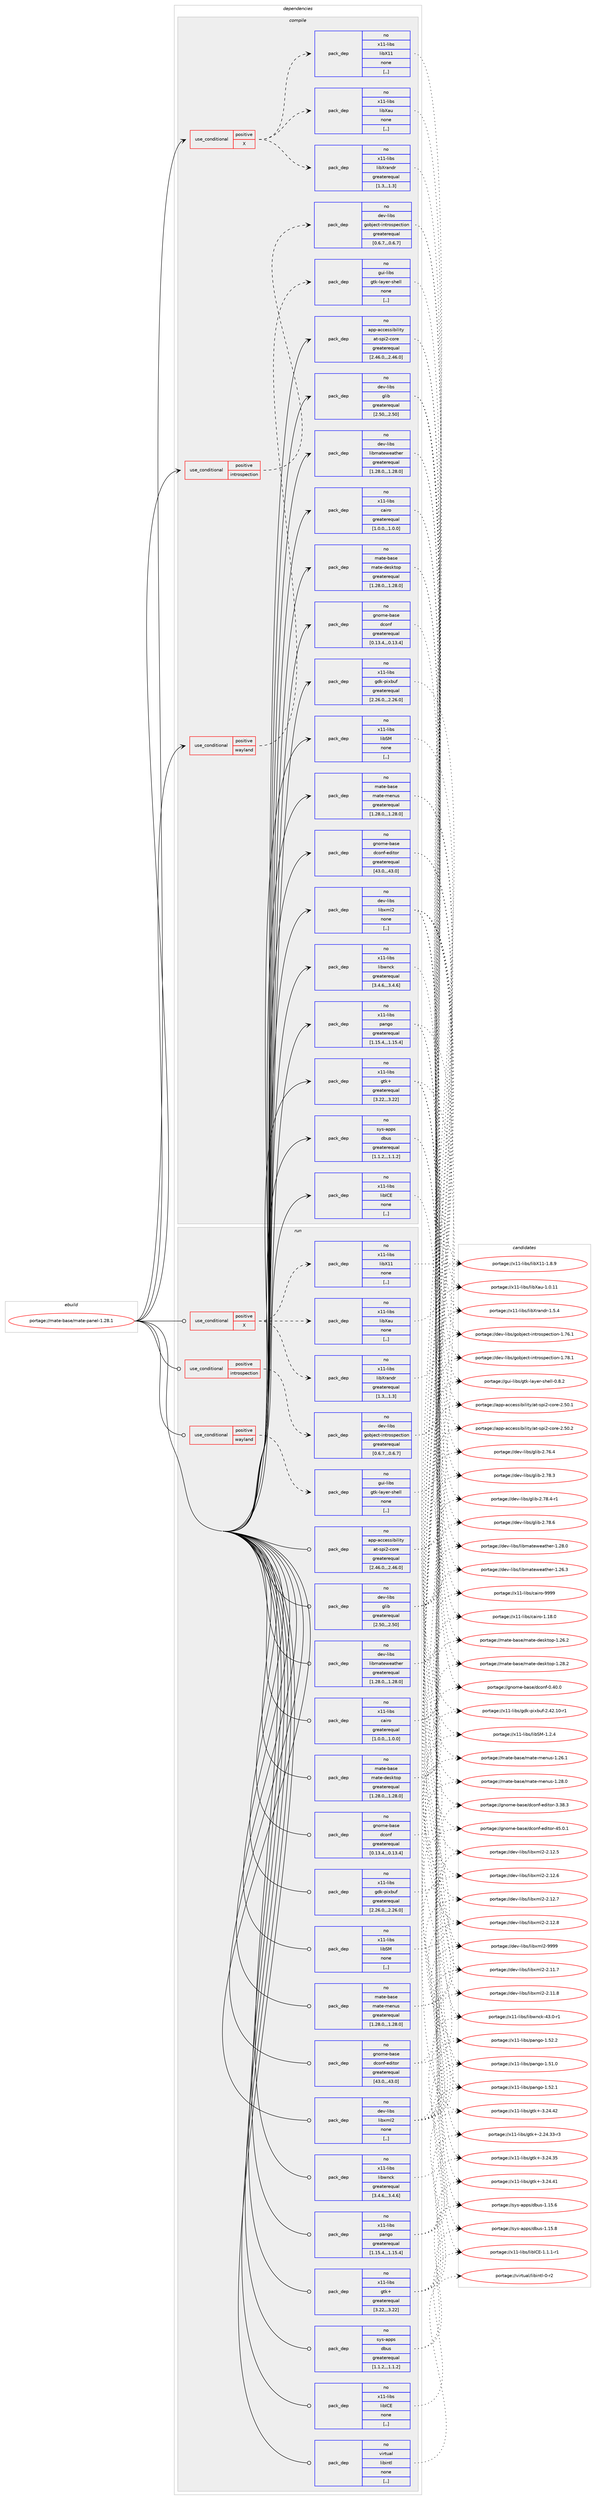 digraph prolog {

# *************
# Graph options
# *************

newrank=true;
concentrate=true;
compound=true;
graph [rankdir=LR,fontname=Helvetica,fontsize=10,ranksep=1.5];#, ranksep=2.5, nodesep=0.2];
edge  [arrowhead=vee];
node  [fontname=Helvetica,fontsize=10];

# **********
# The ebuild
# **********

subgraph cluster_leftcol {
color=gray;
rank=same;
label=<<i>ebuild</i>>;
id [label="portage://mate-base/mate-panel-1.28.1", color=red, width=4, href="../mate-base/mate-panel-1.28.1.svg"];
}

# ****************
# The dependencies
# ****************

subgraph cluster_midcol {
color=gray;
label=<<i>dependencies</i>>;
subgraph cluster_compile {
fillcolor="#eeeeee";
style=filled;
label=<<i>compile</i>>;
subgraph cond69284 {
dependency275775 [label=<<TABLE BORDER="0" CELLBORDER="1" CELLSPACING="0" CELLPADDING="4"><TR><TD ROWSPAN="3" CELLPADDING="10">use_conditional</TD></TR><TR><TD>positive</TD></TR><TR><TD>X</TD></TR></TABLE>>, shape=none, color=red];
subgraph pack204227 {
dependency275776 [label=<<TABLE BORDER="0" CELLBORDER="1" CELLSPACING="0" CELLPADDING="4" WIDTH="220"><TR><TD ROWSPAN="6" CELLPADDING="30">pack_dep</TD></TR><TR><TD WIDTH="110">no</TD></TR><TR><TD>x11-libs</TD></TR><TR><TD>libX11</TD></TR><TR><TD>none</TD></TR><TR><TD>[,,]</TD></TR></TABLE>>, shape=none, color=blue];
}
dependency275775:e -> dependency275776:w [weight=20,style="dashed",arrowhead="vee"];
subgraph pack204228 {
dependency275777 [label=<<TABLE BORDER="0" CELLBORDER="1" CELLSPACING="0" CELLPADDING="4" WIDTH="220"><TR><TD ROWSPAN="6" CELLPADDING="30">pack_dep</TD></TR><TR><TD WIDTH="110">no</TD></TR><TR><TD>x11-libs</TD></TR><TR><TD>libXau</TD></TR><TR><TD>none</TD></TR><TR><TD>[,,]</TD></TR></TABLE>>, shape=none, color=blue];
}
dependency275775:e -> dependency275777:w [weight=20,style="dashed",arrowhead="vee"];
subgraph pack204229 {
dependency275778 [label=<<TABLE BORDER="0" CELLBORDER="1" CELLSPACING="0" CELLPADDING="4" WIDTH="220"><TR><TD ROWSPAN="6" CELLPADDING="30">pack_dep</TD></TR><TR><TD WIDTH="110">no</TD></TR><TR><TD>x11-libs</TD></TR><TR><TD>libXrandr</TD></TR><TR><TD>greaterequal</TD></TR><TR><TD>[1.3,,,1.3]</TD></TR></TABLE>>, shape=none, color=blue];
}
dependency275775:e -> dependency275778:w [weight=20,style="dashed",arrowhead="vee"];
}
id:e -> dependency275775:w [weight=20,style="solid",arrowhead="vee"];
subgraph cond69285 {
dependency275779 [label=<<TABLE BORDER="0" CELLBORDER="1" CELLSPACING="0" CELLPADDING="4"><TR><TD ROWSPAN="3" CELLPADDING="10">use_conditional</TD></TR><TR><TD>positive</TD></TR><TR><TD>introspection</TD></TR></TABLE>>, shape=none, color=red];
subgraph pack204230 {
dependency275780 [label=<<TABLE BORDER="0" CELLBORDER="1" CELLSPACING="0" CELLPADDING="4" WIDTH="220"><TR><TD ROWSPAN="6" CELLPADDING="30">pack_dep</TD></TR><TR><TD WIDTH="110">no</TD></TR><TR><TD>dev-libs</TD></TR><TR><TD>gobject-introspection</TD></TR><TR><TD>greaterequal</TD></TR><TR><TD>[0.6.7,,,0.6.7]</TD></TR></TABLE>>, shape=none, color=blue];
}
dependency275779:e -> dependency275780:w [weight=20,style="dashed",arrowhead="vee"];
}
id:e -> dependency275779:w [weight=20,style="solid",arrowhead="vee"];
subgraph cond69286 {
dependency275781 [label=<<TABLE BORDER="0" CELLBORDER="1" CELLSPACING="0" CELLPADDING="4"><TR><TD ROWSPAN="3" CELLPADDING="10">use_conditional</TD></TR><TR><TD>positive</TD></TR><TR><TD>wayland</TD></TR></TABLE>>, shape=none, color=red];
subgraph pack204231 {
dependency275782 [label=<<TABLE BORDER="0" CELLBORDER="1" CELLSPACING="0" CELLPADDING="4" WIDTH="220"><TR><TD ROWSPAN="6" CELLPADDING="30">pack_dep</TD></TR><TR><TD WIDTH="110">no</TD></TR><TR><TD>gui-libs</TD></TR><TR><TD>gtk-layer-shell</TD></TR><TR><TD>none</TD></TR><TR><TD>[,,]</TD></TR></TABLE>>, shape=none, color=blue];
}
dependency275781:e -> dependency275782:w [weight=20,style="dashed",arrowhead="vee"];
}
id:e -> dependency275781:w [weight=20,style="solid",arrowhead="vee"];
subgraph pack204232 {
dependency275783 [label=<<TABLE BORDER="0" CELLBORDER="1" CELLSPACING="0" CELLPADDING="4" WIDTH="220"><TR><TD ROWSPAN="6" CELLPADDING="30">pack_dep</TD></TR><TR><TD WIDTH="110">no</TD></TR><TR><TD>app-accessibility</TD></TR><TR><TD>at-spi2-core</TD></TR><TR><TD>greaterequal</TD></TR><TR><TD>[2.46.0,,,2.46.0]</TD></TR></TABLE>>, shape=none, color=blue];
}
id:e -> dependency275783:w [weight=20,style="solid",arrowhead="vee"];
subgraph pack204233 {
dependency275784 [label=<<TABLE BORDER="0" CELLBORDER="1" CELLSPACING="0" CELLPADDING="4" WIDTH="220"><TR><TD ROWSPAN="6" CELLPADDING="30">pack_dep</TD></TR><TR><TD WIDTH="110">no</TD></TR><TR><TD>dev-libs</TD></TR><TR><TD>glib</TD></TR><TR><TD>greaterequal</TD></TR><TR><TD>[2.50,,,2.50]</TD></TR></TABLE>>, shape=none, color=blue];
}
id:e -> dependency275784:w [weight=20,style="solid",arrowhead="vee"];
subgraph pack204234 {
dependency275785 [label=<<TABLE BORDER="0" CELLBORDER="1" CELLSPACING="0" CELLPADDING="4" WIDTH="220"><TR><TD ROWSPAN="6" CELLPADDING="30">pack_dep</TD></TR><TR><TD WIDTH="110">no</TD></TR><TR><TD>dev-libs</TD></TR><TR><TD>libmateweather</TD></TR><TR><TD>greaterequal</TD></TR><TR><TD>[1.28.0,,,1.28.0]</TD></TR></TABLE>>, shape=none, color=blue];
}
id:e -> dependency275785:w [weight=20,style="solid",arrowhead="vee"];
subgraph pack204235 {
dependency275786 [label=<<TABLE BORDER="0" CELLBORDER="1" CELLSPACING="0" CELLPADDING="4" WIDTH="220"><TR><TD ROWSPAN="6" CELLPADDING="30">pack_dep</TD></TR><TR><TD WIDTH="110">no</TD></TR><TR><TD>dev-libs</TD></TR><TR><TD>libxml2</TD></TR><TR><TD>none</TD></TR><TR><TD>[,,]</TD></TR></TABLE>>, shape=none, color=blue];
}
id:e -> dependency275786:w [weight=20,style="solid",arrowhead="vee"];
subgraph pack204236 {
dependency275787 [label=<<TABLE BORDER="0" CELLBORDER="1" CELLSPACING="0" CELLPADDING="4" WIDTH="220"><TR><TD ROWSPAN="6" CELLPADDING="30">pack_dep</TD></TR><TR><TD WIDTH="110">no</TD></TR><TR><TD>gnome-base</TD></TR><TR><TD>dconf</TD></TR><TR><TD>greaterequal</TD></TR><TR><TD>[0.13.4,,,0.13.4]</TD></TR></TABLE>>, shape=none, color=blue];
}
id:e -> dependency275787:w [weight=20,style="solid",arrowhead="vee"];
subgraph pack204237 {
dependency275788 [label=<<TABLE BORDER="0" CELLBORDER="1" CELLSPACING="0" CELLPADDING="4" WIDTH="220"><TR><TD ROWSPAN="6" CELLPADDING="30">pack_dep</TD></TR><TR><TD WIDTH="110">no</TD></TR><TR><TD>gnome-base</TD></TR><TR><TD>dconf-editor</TD></TR><TR><TD>greaterequal</TD></TR><TR><TD>[43.0,,,43.0]</TD></TR></TABLE>>, shape=none, color=blue];
}
id:e -> dependency275788:w [weight=20,style="solid",arrowhead="vee"];
subgraph pack204238 {
dependency275789 [label=<<TABLE BORDER="0" CELLBORDER="1" CELLSPACING="0" CELLPADDING="4" WIDTH="220"><TR><TD ROWSPAN="6" CELLPADDING="30">pack_dep</TD></TR><TR><TD WIDTH="110">no</TD></TR><TR><TD>mate-base</TD></TR><TR><TD>mate-desktop</TD></TR><TR><TD>greaterequal</TD></TR><TR><TD>[1.28.0,,,1.28.0]</TD></TR></TABLE>>, shape=none, color=blue];
}
id:e -> dependency275789:w [weight=20,style="solid",arrowhead="vee"];
subgraph pack204239 {
dependency275790 [label=<<TABLE BORDER="0" CELLBORDER="1" CELLSPACING="0" CELLPADDING="4" WIDTH="220"><TR><TD ROWSPAN="6" CELLPADDING="30">pack_dep</TD></TR><TR><TD WIDTH="110">no</TD></TR><TR><TD>mate-base</TD></TR><TR><TD>mate-menus</TD></TR><TR><TD>greaterequal</TD></TR><TR><TD>[1.28.0,,,1.28.0]</TD></TR></TABLE>>, shape=none, color=blue];
}
id:e -> dependency275790:w [weight=20,style="solid",arrowhead="vee"];
subgraph pack204240 {
dependency275791 [label=<<TABLE BORDER="0" CELLBORDER="1" CELLSPACING="0" CELLPADDING="4" WIDTH="220"><TR><TD ROWSPAN="6" CELLPADDING="30">pack_dep</TD></TR><TR><TD WIDTH="110">no</TD></TR><TR><TD>sys-apps</TD></TR><TR><TD>dbus</TD></TR><TR><TD>greaterequal</TD></TR><TR><TD>[1.1.2,,,1.1.2]</TD></TR></TABLE>>, shape=none, color=blue];
}
id:e -> dependency275791:w [weight=20,style="solid",arrowhead="vee"];
subgraph pack204241 {
dependency275792 [label=<<TABLE BORDER="0" CELLBORDER="1" CELLSPACING="0" CELLPADDING="4" WIDTH="220"><TR><TD ROWSPAN="6" CELLPADDING="30">pack_dep</TD></TR><TR><TD WIDTH="110">no</TD></TR><TR><TD>x11-libs</TD></TR><TR><TD>cairo</TD></TR><TR><TD>greaterequal</TD></TR><TR><TD>[1.0.0,,,1.0.0]</TD></TR></TABLE>>, shape=none, color=blue];
}
id:e -> dependency275792:w [weight=20,style="solid",arrowhead="vee"];
subgraph pack204242 {
dependency275793 [label=<<TABLE BORDER="0" CELLBORDER="1" CELLSPACING="0" CELLPADDING="4" WIDTH="220"><TR><TD ROWSPAN="6" CELLPADDING="30">pack_dep</TD></TR><TR><TD WIDTH="110">no</TD></TR><TR><TD>x11-libs</TD></TR><TR><TD>gdk-pixbuf</TD></TR><TR><TD>greaterequal</TD></TR><TR><TD>[2.26.0,,,2.26.0]</TD></TR></TABLE>>, shape=none, color=blue];
}
id:e -> dependency275793:w [weight=20,style="solid",arrowhead="vee"];
subgraph pack204243 {
dependency275794 [label=<<TABLE BORDER="0" CELLBORDER="1" CELLSPACING="0" CELLPADDING="4" WIDTH="220"><TR><TD ROWSPAN="6" CELLPADDING="30">pack_dep</TD></TR><TR><TD WIDTH="110">no</TD></TR><TR><TD>x11-libs</TD></TR><TR><TD>gtk+</TD></TR><TR><TD>greaterequal</TD></TR><TR><TD>[3.22,,,3.22]</TD></TR></TABLE>>, shape=none, color=blue];
}
id:e -> dependency275794:w [weight=20,style="solid",arrowhead="vee"];
subgraph pack204244 {
dependency275795 [label=<<TABLE BORDER="0" CELLBORDER="1" CELLSPACING="0" CELLPADDING="4" WIDTH="220"><TR><TD ROWSPAN="6" CELLPADDING="30">pack_dep</TD></TR><TR><TD WIDTH="110">no</TD></TR><TR><TD>x11-libs</TD></TR><TR><TD>libICE</TD></TR><TR><TD>none</TD></TR><TR><TD>[,,]</TD></TR></TABLE>>, shape=none, color=blue];
}
id:e -> dependency275795:w [weight=20,style="solid",arrowhead="vee"];
subgraph pack204245 {
dependency275796 [label=<<TABLE BORDER="0" CELLBORDER="1" CELLSPACING="0" CELLPADDING="4" WIDTH="220"><TR><TD ROWSPAN="6" CELLPADDING="30">pack_dep</TD></TR><TR><TD WIDTH="110">no</TD></TR><TR><TD>x11-libs</TD></TR><TR><TD>libSM</TD></TR><TR><TD>none</TD></TR><TR><TD>[,,]</TD></TR></TABLE>>, shape=none, color=blue];
}
id:e -> dependency275796:w [weight=20,style="solid",arrowhead="vee"];
subgraph pack204246 {
dependency275797 [label=<<TABLE BORDER="0" CELLBORDER="1" CELLSPACING="0" CELLPADDING="4" WIDTH="220"><TR><TD ROWSPAN="6" CELLPADDING="30">pack_dep</TD></TR><TR><TD WIDTH="110">no</TD></TR><TR><TD>x11-libs</TD></TR><TR><TD>libwnck</TD></TR><TR><TD>greaterequal</TD></TR><TR><TD>[3.4.6,,,3.4.6]</TD></TR></TABLE>>, shape=none, color=blue];
}
id:e -> dependency275797:w [weight=20,style="solid",arrowhead="vee"];
subgraph pack204247 {
dependency275798 [label=<<TABLE BORDER="0" CELLBORDER="1" CELLSPACING="0" CELLPADDING="4" WIDTH="220"><TR><TD ROWSPAN="6" CELLPADDING="30">pack_dep</TD></TR><TR><TD WIDTH="110">no</TD></TR><TR><TD>x11-libs</TD></TR><TR><TD>pango</TD></TR><TR><TD>greaterequal</TD></TR><TR><TD>[1.15.4,,,1.15.4]</TD></TR></TABLE>>, shape=none, color=blue];
}
id:e -> dependency275798:w [weight=20,style="solid",arrowhead="vee"];
}
subgraph cluster_compileandrun {
fillcolor="#eeeeee";
style=filled;
label=<<i>compile and run</i>>;
}
subgraph cluster_run {
fillcolor="#eeeeee";
style=filled;
label=<<i>run</i>>;
subgraph cond69287 {
dependency275799 [label=<<TABLE BORDER="0" CELLBORDER="1" CELLSPACING="0" CELLPADDING="4"><TR><TD ROWSPAN="3" CELLPADDING="10">use_conditional</TD></TR><TR><TD>positive</TD></TR><TR><TD>X</TD></TR></TABLE>>, shape=none, color=red];
subgraph pack204248 {
dependency275800 [label=<<TABLE BORDER="0" CELLBORDER="1" CELLSPACING="0" CELLPADDING="4" WIDTH="220"><TR><TD ROWSPAN="6" CELLPADDING="30">pack_dep</TD></TR><TR><TD WIDTH="110">no</TD></TR><TR><TD>x11-libs</TD></TR><TR><TD>libX11</TD></TR><TR><TD>none</TD></TR><TR><TD>[,,]</TD></TR></TABLE>>, shape=none, color=blue];
}
dependency275799:e -> dependency275800:w [weight=20,style="dashed",arrowhead="vee"];
subgraph pack204249 {
dependency275801 [label=<<TABLE BORDER="0" CELLBORDER="1" CELLSPACING="0" CELLPADDING="4" WIDTH="220"><TR><TD ROWSPAN="6" CELLPADDING="30">pack_dep</TD></TR><TR><TD WIDTH="110">no</TD></TR><TR><TD>x11-libs</TD></TR><TR><TD>libXau</TD></TR><TR><TD>none</TD></TR><TR><TD>[,,]</TD></TR></TABLE>>, shape=none, color=blue];
}
dependency275799:e -> dependency275801:w [weight=20,style="dashed",arrowhead="vee"];
subgraph pack204250 {
dependency275802 [label=<<TABLE BORDER="0" CELLBORDER="1" CELLSPACING="0" CELLPADDING="4" WIDTH="220"><TR><TD ROWSPAN="6" CELLPADDING="30">pack_dep</TD></TR><TR><TD WIDTH="110">no</TD></TR><TR><TD>x11-libs</TD></TR><TR><TD>libXrandr</TD></TR><TR><TD>greaterequal</TD></TR><TR><TD>[1.3,,,1.3]</TD></TR></TABLE>>, shape=none, color=blue];
}
dependency275799:e -> dependency275802:w [weight=20,style="dashed",arrowhead="vee"];
}
id:e -> dependency275799:w [weight=20,style="solid",arrowhead="odot"];
subgraph cond69288 {
dependency275803 [label=<<TABLE BORDER="0" CELLBORDER="1" CELLSPACING="0" CELLPADDING="4"><TR><TD ROWSPAN="3" CELLPADDING="10">use_conditional</TD></TR><TR><TD>positive</TD></TR><TR><TD>introspection</TD></TR></TABLE>>, shape=none, color=red];
subgraph pack204251 {
dependency275804 [label=<<TABLE BORDER="0" CELLBORDER="1" CELLSPACING="0" CELLPADDING="4" WIDTH="220"><TR><TD ROWSPAN="6" CELLPADDING="30">pack_dep</TD></TR><TR><TD WIDTH="110">no</TD></TR><TR><TD>dev-libs</TD></TR><TR><TD>gobject-introspection</TD></TR><TR><TD>greaterequal</TD></TR><TR><TD>[0.6.7,,,0.6.7]</TD></TR></TABLE>>, shape=none, color=blue];
}
dependency275803:e -> dependency275804:w [weight=20,style="dashed",arrowhead="vee"];
}
id:e -> dependency275803:w [weight=20,style="solid",arrowhead="odot"];
subgraph cond69289 {
dependency275805 [label=<<TABLE BORDER="0" CELLBORDER="1" CELLSPACING="0" CELLPADDING="4"><TR><TD ROWSPAN="3" CELLPADDING="10">use_conditional</TD></TR><TR><TD>positive</TD></TR><TR><TD>wayland</TD></TR></TABLE>>, shape=none, color=red];
subgraph pack204252 {
dependency275806 [label=<<TABLE BORDER="0" CELLBORDER="1" CELLSPACING="0" CELLPADDING="4" WIDTH="220"><TR><TD ROWSPAN="6" CELLPADDING="30">pack_dep</TD></TR><TR><TD WIDTH="110">no</TD></TR><TR><TD>gui-libs</TD></TR><TR><TD>gtk-layer-shell</TD></TR><TR><TD>none</TD></TR><TR><TD>[,,]</TD></TR></TABLE>>, shape=none, color=blue];
}
dependency275805:e -> dependency275806:w [weight=20,style="dashed",arrowhead="vee"];
}
id:e -> dependency275805:w [weight=20,style="solid",arrowhead="odot"];
subgraph pack204253 {
dependency275807 [label=<<TABLE BORDER="0" CELLBORDER="1" CELLSPACING="0" CELLPADDING="4" WIDTH="220"><TR><TD ROWSPAN="6" CELLPADDING="30">pack_dep</TD></TR><TR><TD WIDTH="110">no</TD></TR><TR><TD>app-accessibility</TD></TR><TR><TD>at-spi2-core</TD></TR><TR><TD>greaterequal</TD></TR><TR><TD>[2.46.0,,,2.46.0]</TD></TR></TABLE>>, shape=none, color=blue];
}
id:e -> dependency275807:w [weight=20,style="solid",arrowhead="odot"];
subgraph pack204254 {
dependency275808 [label=<<TABLE BORDER="0" CELLBORDER="1" CELLSPACING="0" CELLPADDING="4" WIDTH="220"><TR><TD ROWSPAN="6" CELLPADDING="30">pack_dep</TD></TR><TR><TD WIDTH="110">no</TD></TR><TR><TD>dev-libs</TD></TR><TR><TD>glib</TD></TR><TR><TD>greaterequal</TD></TR><TR><TD>[2.50,,,2.50]</TD></TR></TABLE>>, shape=none, color=blue];
}
id:e -> dependency275808:w [weight=20,style="solid",arrowhead="odot"];
subgraph pack204255 {
dependency275809 [label=<<TABLE BORDER="0" CELLBORDER="1" CELLSPACING="0" CELLPADDING="4" WIDTH="220"><TR><TD ROWSPAN="6" CELLPADDING="30">pack_dep</TD></TR><TR><TD WIDTH="110">no</TD></TR><TR><TD>dev-libs</TD></TR><TR><TD>libmateweather</TD></TR><TR><TD>greaterequal</TD></TR><TR><TD>[1.28.0,,,1.28.0]</TD></TR></TABLE>>, shape=none, color=blue];
}
id:e -> dependency275809:w [weight=20,style="solid",arrowhead="odot"];
subgraph pack204256 {
dependency275810 [label=<<TABLE BORDER="0" CELLBORDER="1" CELLSPACING="0" CELLPADDING="4" WIDTH="220"><TR><TD ROWSPAN="6" CELLPADDING="30">pack_dep</TD></TR><TR><TD WIDTH="110">no</TD></TR><TR><TD>dev-libs</TD></TR><TR><TD>libxml2</TD></TR><TR><TD>none</TD></TR><TR><TD>[,,]</TD></TR></TABLE>>, shape=none, color=blue];
}
id:e -> dependency275810:w [weight=20,style="solid",arrowhead="odot"];
subgraph pack204257 {
dependency275811 [label=<<TABLE BORDER="0" CELLBORDER="1" CELLSPACING="0" CELLPADDING="4" WIDTH="220"><TR><TD ROWSPAN="6" CELLPADDING="30">pack_dep</TD></TR><TR><TD WIDTH="110">no</TD></TR><TR><TD>gnome-base</TD></TR><TR><TD>dconf</TD></TR><TR><TD>greaterequal</TD></TR><TR><TD>[0.13.4,,,0.13.4]</TD></TR></TABLE>>, shape=none, color=blue];
}
id:e -> dependency275811:w [weight=20,style="solid",arrowhead="odot"];
subgraph pack204258 {
dependency275812 [label=<<TABLE BORDER="0" CELLBORDER="1" CELLSPACING="0" CELLPADDING="4" WIDTH="220"><TR><TD ROWSPAN="6" CELLPADDING="30">pack_dep</TD></TR><TR><TD WIDTH="110">no</TD></TR><TR><TD>gnome-base</TD></TR><TR><TD>dconf-editor</TD></TR><TR><TD>greaterequal</TD></TR><TR><TD>[43.0,,,43.0]</TD></TR></TABLE>>, shape=none, color=blue];
}
id:e -> dependency275812:w [weight=20,style="solid",arrowhead="odot"];
subgraph pack204259 {
dependency275813 [label=<<TABLE BORDER="0" CELLBORDER="1" CELLSPACING="0" CELLPADDING="4" WIDTH="220"><TR><TD ROWSPAN="6" CELLPADDING="30">pack_dep</TD></TR><TR><TD WIDTH="110">no</TD></TR><TR><TD>mate-base</TD></TR><TR><TD>mate-desktop</TD></TR><TR><TD>greaterequal</TD></TR><TR><TD>[1.28.0,,,1.28.0]</TD></TR></TABLE>>, shape=none, color=blue];
}
id:e -> dependency275813:w [weight=20,style="solid",arrowhead="odot"];
subgraph pack204260 {
dependency275814 [label=<<TABLE BORDER="0" CELLBORDER="1" CELLSPACING="0" CELLPADDING="4" WIDTH="220"><TR><TD ROWSPAN="6" CELLPADDING="30">pack_dep</TD></TR><TR><TD WIDTH="110">no</TD></TR><TR><TD>mate-base</TD></TR><TR><TD>mate-menus</TD></TR><TR><TD>greaterequal</TD></TR><TR><TD>[1.28.0,,,1.28.0]</TD></TR></TABLE>>, shape=none, color=blue];
}
id:e -> dependency275814:w [weight=20,style="solid",arrowhead="odot"];
subgraph pack204261 {
dependency275815 [label=<<TABLE BORDER="0" CELLBORDER="1" CELLSPACING="0" CELLPADDING="4" WIDTH="220"><TR><TD ROWSPAN="6" CELLPADDING="30">pack_dep</TD></TR><TR><TD WIDTH="110">no</TD></TR><TR><TD>sys-apps</TD></TR><TR><TD>dbus</TD></TR><TR><TD>greaterequal</TD></TR><TR><TD>[1.1.2,,,1.1.2]</TD></TR></TABLE>>, shape=none, color=blue];
}
id:e -> dependency275815:w [weight=20,style="solid",arrowhead="odot"];
subgraph pack204262 {
dependency275816 [label=<<TABLE BORDER="0" CELLBORDER="1" CELLSPACING="0" CELLPADDING="4" WIDTH="220"><TR><TD ROWSPAN="6" CELLPADDING="30">pack_dep</TD></TR><TR><TD WIDTH="110">no</TD></TR><TR><TD>virtual</TD></TR><TR><TD>libintl</TD></TR><TR><TD>none</TD></TR><TR><TD>[,,]</TD></TR></TABLE>>, shape=none, color=blue];
}
id:e -> dependency275816:w [weight=20,style="solid",arrowhead="odot"];
subgraph pack204263 {
dependency275817 [label=<<TABLE BORDER="0" CELLBORDER="1" CELLSPACING="0" CELLPADDING="4" WIDTH="220"><TR><TD ROWSPAN="6" CELLPADDING="30">pack_dep</TD></TR><TR><TD WIDTH="110">no</TD></TR><TR><TD>x11-libs</TD></TR><TR><TD>cairo</TD></TR><TR><TD>greaterequal</TD></TR><TR><TD>[1.0.0,,,1.0.0]</TD></TR></TABLE>>, shape=none, color=blue];
}
id:e -> dependency275817:w [weight=20,style="solid",arrowhead="odot"];
subgraph pack204264 {
dependency275818 [label=<<TABLE BORDER="0" CELLBORDER="1" CELLSPACING="0" CELLPADDING="4" WIDTH="220"><TR><TD ROWSPAN="6" CELLPADDING="30">pack_dep</TD></TR><TR><TD WIDTH="110">no</TD></TR><TR><TD>x11-libs</TD></TR><TR><TD>gdk-pixbuf</TD></TR><TR><TD>greaterequal</TD></TR><TR><TD>[2.26.0,,,2.26.0]</TD></TR></TABLE>>, shape=none, color=blue];
}
id:e -> dependency275818:w [weight=20,style="solid",arrowhead="odot"];
subgraph pack204265 {
dependency275819 [label=<<TABLE BORDER="0" CELLBORDER="1" CELLSPACING="0" CELLPADDING="4" WIDTH="220"><TR><TD ROWSPAN="6" CELLPADDING="30">pack_dep</TD></TR><TR><TD WIDTH="110">no</TD></TR><TR><TD>x11-libs</TD></TR><TR><TD>gtk+</TD></TR><TR><TD>greaterequal</TD></TR><TR><TD>[3.22,,,3.22]</TD></TR></TABLE>>, shape=none, color=blue];
}
id:e -> dependency275819:w [weight=20,style="solid",arrowhead="odot"];
subgraph pack204266 {
dependency275820 [label=<<TABLE BORDER="0" CELLBORDER="1" CELLSPACING="0" CELLPADDING="4" WIDTH="220"><TR><TD ROWSPAN="6" CELLPADDING="30">pack_dep</TD></TR><TR><TD WIDTH="110">no</TD></TR><TR><TD>x11-libs</TD></TR><TR><TD>libICE</TD></TR><TR><TD>none</TD></TR><TR><TD>[,,]</TD></TR></TABLE>>, shape=none, color=blue];
}
id:e -> dependency275820:w [weight=20,style="solid",arrowhead="odot"];
subgraph pack204267 {
dependency275821 [label=<<TABLE BORDER="0" CELLBORDER="1" CELLSPACING="0" CELLPADDING="4" WIDTH="220"><TR><TD ROWSPAN="6" CELLPADDING="30">pack_dep</TD></TR><TR><TD WIDTH="110">no</TD></TR><TR><TD>x11-libs</TD></TR><TR><TD>libSM</TD></TR><TR><TD>none</TD></TR><TR><TD>[,,]</TD></TR></TABLE>>, shape=none, color=blue];
}
id:e -> dependency275821:w [weight=20,style="solid",arrowhead="odot"];
subgraph pack204268 {
dependency275822 [label=<<TABLE BORDER="0" CELLBORDER="1" CELLSPACING="0" CELLPADDING="4" WIDTH="220"><TR><TD ROWSPAN="6" CELLPADDING="30">pack_dep</TD></TR><TR><TD WIDTH="110">no</TD></TR><TR><TD>x11-libs</TD></TR><TR><TD>libwnck</TD></TR><TR><TD>greaterequal</TD></TR><TR><TD>[3.4.6,,,3.4.6]</TD></TR></TABLE>>, shape=none, color=blue];
}
id:e -> dependency275822:w [weight=20,style="solid",arrowhead="odot"];
subgraph pack204269 {
dependency275823 [label=<<TABLE BORDER="0" CELLBORDER="1" CELLSPACING="0" CELLPADDING="4" WIDTH="220"><TR><TD ROWSPAN="6" CELLPADDING="30">pack_dep</TD></TR><TR><TD WIDTH="110">no</TD></TR><TR><TD>x11-libs</TD></TR><TR><TD>pango</TD></TR><TR><TD>greaterequal</TD></TR><TR><TD>[1.15.4,,,1.15.4]</TD></TR></TABLE>>, shape=none, color=blue];
}
id:e -> dependency275823:w [weight=20,style="solid",arrowhead="odot"];
}
}

# **************
# The candidates
# **************

subgraph cluster_choices {
rank=same;
color=gray;
label=<<i>candidates</i>>;

subgraph choice204227 {
color=black;
nodesep=1;
choice120494945108105981154710810598884949454946564657 [label="portage://x11-libs/libX11-1.8.9", color=red, width=4,href="../x11-libs/libX11-1.8.9.svg"];
dependency275776:e -> choice120494945108105981154710810598884949454946564657:w [style=dotted,weight="100"];
}
subgraph choice204228 {
color=black;
nodesep=1;
choice120494945108105981154710810598889711745494648464949 [label="portage://x11-libs/libXau-1.0.11", color=red, width=4,href="../x11-libs/libXau-1.0.11.svg"];
dependency275777:e -> choice120494945108105981154710810598889711745494648464949:w [style=dotted,weight="100"];
}
subgraph choice204229 {
color=black;
nodesep=1;
choice1204949451081059811547108105988811497110100114454946534652 [label="portage://x11-libs/libXrandr-1.5.4", color=red, width=4,href="../x11-libs/libXrandr-1.5.4.svg"];
dependency275778:e -> choice1204949451081059811547108105988811497110100114454946534652:w [style=dotted,weight="100"];
}
subgraph choice204230 {
color=black;
nodesep=1;
choice1001011184510810598115471031119810610199116451051101161141111151121019911610511111045494655544649 [label="portage://dev-libs/gobject-introspection-1.76.1", color=red, width=4,href="../dev-libs/gobject-introspection-1.76.1.svg"];
choice1001011184510810598115471031119810610199116451051101161141111151121019911610511111045494655564649 [label="portage://dev-libs/gobject-introspection-1.78.1", color=red, width=4,href="../dev-libs/gobject-introspection-1.78.1.svg"];
dependency275780:e -> choice1001011184510810598115471031119810610199116451051101161141111151121019911610511111045494655544649:w [style=dotted,weight="100"];
dependency275780:e -> choice1001011184510810598115471031119810610199116451051101161141111151121019911610511111045494655564649:w [style=dotted,weight="100"];
}
subgraph choice204231 {
color=black;
nodesep=1;
choice103117105451081059811547103116107451089712110111445115104101108108454846564650 [label="portage://gui-libs/gtk-layer-shell-0.8.2", color=red, width=4,href="../gui-libs/gtk-layer-shell-0.8.2.svg"];
dependency275782:e -> choice103117105451081059811547103116107451089712110111445115104101108108454846564650:w [style=dotted,weight="100"];
}
subgraph choice204232 {
color=black;
nodesep=1;
choice97112112459799991011151151059810510810511612147971164511511210550459911111410145504653484649 [label="portage://app-accessibility/at-spi2-core-2.50.1", color=red, width=4,href="../app-accessibility/at-spi2-core-2.50.1.svg"];
choice97112112459799991011151151059810510810511612147971164511511210550459911111410145504653484650 [label="portage://app-accessibility/at-spi2-core-2.50.2", color=red, width=4,href="../app-accessibility/at-spi2-core-2.50.2.svg"];
dependency275783:e -> choice97112112459799991011151151059810510810511612147971164511511210550459911111410145504653484649:w [style=dotted,weight="100"];
dependency275783:e -> choice97112112459799991011151151059810510810511612147971164511511210550459911111410145504653484650:w [style=dotted,weight="100"];
}
subgraph choice204233 {
color=black;
nodesep=1;
choice1001011184510810598115471031081059845504655544652 [label="portage://dev-libs/glib-2.76.4", color=red, width=4,href="../dev-libs/glib-2.76.4.svg"];
choice1001011184510810598115471031081059845504655564651 [label="portage://dev-libs/glib-2.78.3", color=red, width=4,href="../dev-libs/glib-2.78.3.svg"];
choice10010111845108105981154710310810598455046555646524511449 [label="portage://dev-libs/glib-2.78.4-r1", color=red, width=4,href="../dev-libs/glib-2.78.4-r1.svg"];
choice1001011184510810598115471031081059845504655564654 [label="portage://dev-libs/glib-2.78.6", color=red, width=4,href="../dev-libs/glib-2.78.6.svg"];
dependency275784:e -> choice1001011184510810598115471031081059845504655544652:w [style=dotted,weight="100"];
dependency275784:e -> choice1001011184510810598115471031081059845504655564651:w [style=dotted,weight="100"];
dependency275784:e -> choice10010111845108105981154710310810598455046555646524511449:w [style=dotted,weight="100"];
dependency275784:e -> choice1001011184510810598115471031081059845504655564654:w [style=dotted,weight="100"];
}
subgraph choice204234 {
color=black;
nodesep=1;
choice10010111845108105981154710810598109971161011191019711610410111445494650544651 [label="portage://dev-libs/libmateweather-1.26.3", color=red, width=4,href="../dev-libs/libmateweather-1.26.3.svg"];
choice10010111845108105981154710810598109971161011191019711610410111445494650564648 [label="portage://dev-libs/libmateweather-1.28.0", color=red, width=4,href="../dev-libs/libmateweather-1.28.0.svg"];
dependency275785:e -> choice10010111845108105981154710810598109971161011191019711610410111445494650544651:w [style=dotted,weight="100"];
dependency275785:e -> choice10010111845108105981154710810598109971161011191019711610410111445494650564648:w [style=dotted,weight="100"];
}
subgraph choice204235 {
color=black;
nodesep=1;
choice100101118451081059811547108105981201091085045504649494655 [label="portage://dev-libs/libxml2-2.11.7", color=red, width=4,href="../dev-libs/libxml2-2.11.7.svg"];
choice100101118451081059811547108105981201091085045504649494656 [label="portage://dev-libs/libxml2-2.11.8", color=red, width=4,href="../dev-libs/libxml2-2.11.8.svg"];
choice100101118451081059811547108105981201091085045504649504653 [label="portage://dev-libs/libxml2-2.12.5", color=red, width=4,href="../dev-libs/libxml2-2.12.5.svg"];
choice100101118451081059811547108105981201091085045504649504654 [label="portage://dev-libs/libxml2-2.12.6", color=red, width=4,href="../dev-libs/libxml2-2.12.6.svg"];
choice100101118451081059811547108105981201091085045504649504655 [label="portage://dev-libs/libxml2-2.12.7", color=red, width=4,href="../dev-libs/libxml2-2.12.7.svg"];
choice100101118451081059811547108105981201091085045504649504656 [label="portage://dev-libs/libxml2-2.12.8", color=red, width=4,href="../dev-libs/libxml2-2.12.8.svg"];
choice10010111845108105981154710810598120109108504557575757 [label="portage://dev-libs/libxml2-9999", color=red, width=4,href="../dev-libs/libxml2-9999.svg"];
dependency275786:e -> choice100101118451081059811547108105981201091085045504649494655:w [style=dotted,weight="100"];
dependency275786:e -> choice100101118451081059811547108105981201091085045504649494656:w [style=dotted,weight="100"];
dependency275786:e -> choice100101118451081059811547108105981201091085045504649504653:w [style=dotted,weight="100"];
dependency275786:e -> choice100101118451081059811547108105981201091085045504649504654:w [style=dotted,weight="100"];
dependency275786:e -> choice100101118451081059811547108105981201091085045504649504655:w [style=dotted,weight="100"];
dependency275786:e -> choice100101118451081059811547108105981201091085045504649504656:w [style=dotted,weight="100"];
dependency275786:e -> choice10010111845108105981154710810598120109108504557575757:w [style=dotted,weight="100"];
}
subgraph choice204236 {
color=black;
nodesep=1;
choice103110111109101459897115101471009911111010245484652484648 [label="portage://gnome-base/dconf-0.40.0", color=red, width=4,href="../gnome-base/dconf-0.40.0.svg"];
dependency275787:e -> choice103110111109101459897115101471009911111010245484652484648:w [style=dotted,weight="100"];
}
subgraph choice204237 {
color=black;
nodesep=1;
choice10311011110910145989711510147100991111101024510110010511611111445514651564651 [label="portage://gnome-base/dconf-editor-3.38.3", color=red, width=4,href="../gnome-base/dconf-editor-3.38.3.svg"];
choice10311011110910145989711510147100991111101024510110010511611111445525346484649 [label="portage://gnome-base/dconf-editor-45.0.1", color=red, width=4,href="../gnome-base/dconf-editor-45.0.1.svg"];
dependency275788:e -> choice10311011110910145989711510147100991111101024510110010511611111445514651564651:w [style=dotted,weight="100"];
dependency275788:e -> choice10311011110910145989711510147100991111101024510110010511611111445525346484649:w [style=dotted,weight="100"];
}
subgraph choice204238 {
color=black;
nodesep=1;
choice1099711610145989711510147109971161014510010111510711611111245494650544650 [label="portage://mate-base/mate-desktop-1.26.2", color=red, width=4,href="../mate-base/mate-desktop-1.26.2.svg"];
choice1099711610145989711510147109971161014510010111510711611111245494650564650 [label="portage://mate-base/mate-desktop-1.28.2", color=red, width=4,href="../mate-base/mate-desktop-1.28.2.svg"];
dependency275789:e -> choice1099711610145989711510147109971161014510010111510711611111245494650544650:w [style=dotted,weight="100"];
dependency275789:e -> choice1099711610145989711510147109971161014510010111510711611111245494650564650:w [style=dotted,weight="100"];
}
subgraph choice204239 {
color=black;
nodesep=1;
choice1099711610145989711510147109971161014510910111011711545494650544649 [label="portage://mate-base/mate-menus-1.26.1", color=red, width=4,href="../mate-base/mate-menus-1.26.1.svg"];
choice1099711610145989711510147109971161014510910111011711545494650564648 [label="portage://mate-base/mate-menus-1.28.0", color=red, width=4,href="../mate-base/mate-menus-1.28.0.svg"];
dependency275790:e -> choice1099711610145989711510147109971161014510910111011711545494650544649:w [style=dotted,weight="100"];
dependency275790:e -> choice1099711610145989711510147109971161014510910111011711545494650564648:w [style=dotted,weight="100"];
}
subgraph choice204240 {
color=black;
nodesep=1;
choice1151211154597112112115471009811711545494649534654 [label="portage://sys-apps/dbus-1.15.6", color=red, width=4,href="../sys-apps/dbus-1.15.6.svg"];
choice1151211154597112112115471009811711545494649534656 [label="portage://sys-apps/dbus-1.15.8", color=red, width=4,href="../sys-apps/dbus-1.15.8.svg"];
dependency275791:e -> choice1151211154597112112115471009811711545494649534654:w [style=dotted,weight="100"];
dependency275791:e -> choice1151211154597112112115471009811711545494649534656:w [style=dotted,weight="100"];
}
subgraph choice204241 {
color=black;
nodesep=1;
choice1204949451081059811547999710511411145494649564648 [label="portage://x11-libs/cairo-1.18.0", color=red, width=4,href="../x11-libs/cairo-1.18.0.svg"];
choice120494945108105981154799971051141114557575757 [label="portage://x11-libs/cairo-9999", color=red, width=4,href="../x11-libs/cairo-9999.svg"];
dependency275792:e -> choice1204949451081059811547999710511411145494649564648:w [style=dotted,weight="100"];
dependency275792:e -> choice120494945108105981154799971051141114557575757:w [style=dotted,weight="100"];
}
subgraph choice204242 {
color=black;
nodesep=1;
choice1204949451081059811547103100107451121051209811710245504652504649484511449 [label="portage://x11-libs/gdk-pixbuf-2.42.10-r1", color=red, width=4,href="../x11-libs/gdk-pixbuf-2.42.10-r1.svg"];
dependency275793:e -> choice1204949451081059811547103100107451121051209811710245504652504649484511449:w [style=dotted,weight="100"];
}
subgraph choice204243 {
color=black;
nodesep=1;
choice12049494510810598115471031161074345504650524651514511451 [label="portage://x11-libs/gtk+-2.24.33-r3", color=red, width=4,href="../x11-libs/gtk+-2.24.33-r3.svg"];
choice1204949451081059811547103116107434551465052465153 [label="portage://x11-libs/gtk+-3.24.35", color=red, width=4,href="../x11-libs/gtk+-3.24.35.svg"];
choice1204949451081059811547103116107434551465052465249 [label="portage://x11-libs/gtk+-3.24.41", color=red, width=4,href="../x11-libs/gtk+-3.24.41.svg"];
choice1204949451081059811547103116107434551465052465250 [label="portage://x11-libs/gtk+-3.24.42", color=red, width=4,href="../x11-libs/gtk+-3.24.42.svg"];
dependency275794:e -> choice12049494510810598115471031161074345504650524651514511451:w [style=dotted,weight="100"];
dependency275794:e -> choice1204949451081059811547103116107434551465052465153:w [style=dotted,weight="100"];
dependency275794:e -> choice1204949451081059811547103116107434551465052465249:w [style=dotted,weight="100"];
dependency275794:e -> choice1204949451081059811547103116107434551465052465250:w [style=dotted,weight="100"];
}
subgraph choice204244 {
color=black;
nodesep=1;
choice1204949451081059811547108105987367694549464946494511449 [label="portage://x11-libs/libICE-1.1.1-r1", color=red, width=4,href="../x11-libs/libICE-1.1.1-r1.svg"];
dependency275795:e -> choice1204949451081059811547108105987367694549464946494511449:w [style=dotted,weight="100"];
}
subgraph choice204245 {
color=black;
nodesep=1;
choice1204949451081059811547108105988377454946504652 [label="portage://x11-libs/libSM-1.2.4", color=red, width=4,href="../x11-libs/libSM-1.2.4.svg"];
dependency275796:e -> choice1204949451081059811547108105988377454946504652:w [style=dotted,weight="100"];
}
subgraph choice204246 {
color=black;
nodesep=1;
choice1204949451081059811547108105981191109910745525146484511449 [label="portage://x11-libs/libwnck-43.0-r1", color=red, width=4,href="../x11-libs/libwnck-43.0-r1.svg"];
dependency275797:e -> choice1204949451081059811547108105981191109910745525146484511449:w [style=dotted,weight="100"];
}
subgraph choice204247 {
color=black;
nodesep=1;
choice12049494510810598115471129711010311145494653494648 [label="portage://x11-libs/pango-1.51.0", color=red, width=4,href="../x11-libs/pango-1.51.0.svg"];
choice12049494510810598115471129711010311145494653504649 [label="portage://x11-libs/pango-1.52.1", color=red, width=4,href="../x11-libs/pango-1.52.1.svg"];
choice12049494510810598115471129711010311145494653504650 [label="portage://x11-libs/pango-1.52.2", color=red, width=4,href="../x11-libs/pango-1.52.2.svg"];
dependency275798:e -> choice12049494510810598115471129711010311145494653494648:w [style=dotted,weight="100"];
dependency275798:e -> choice12049494510810598115471129711010311145494653504649:w [style=dotted,weight="100"];
dependency275798:e -> choice12049494510810598115471129711010311145494653504650:w [style=dotted,weight="100"];
}
subgraph choice204248 {
color=black;
nodesep=1;
choice120494945108105981154710810598884949454946564657 [label="portage://x11-libs/libX11-1.8.9", color=red, width=4,href="../x11-libs/libX11-1.8.9.svg"];
dependency275800:e -> choice120494945108105981154710810598884949454946564657:w [style=dotted,weight="100"];
}
subgraph choice204249 {
color=black;
nodesep=1;
choice120494945108105981154710810598889711745494648464949 [label="portage://x11-libs/libXau-1.0.11", color=red, width=4,href="../x11-libs/libXau-1.0.11.svg"];
dependency275801:e -> choice120494945108105981154710810598889711745494648464949:w [style=dotted,weight="100"];
}
subgraph choice204250 {
color=black;
nodesep=1;
choice1204949451081059811547108105988811497110100114454946534652 [label="portage://x11-libs/libXrandr-1.5.4", color=red, width=4,href="../x11-libs/libXrandr-1.5.4.svg"];
dependency275802:e -> choice1204949451081059811547108105988811497110100114454946534652:w [style=dotted,weight="100"];
}
subgraph choice204251 {
color=black;
nodesep=1;
choice1001011184510810598115471031119810610199116451051101161141111151121019911610511111045494655544649 [label="portage://dev-libs/gobject-introspection-1.76.1", color=red, width=4,href="../dev-libs/gobject-introspection-1.76.1.svg"];
choice1001011184510810598115471031119810610199116451051101161141111151121019911610511111045494655564649 [label="portage://dev-libs/gobject-introspection-1.78.1", color=red, width=4,href="../dev-libs/gobject-introspection-1.78.1.svg"];
dependency275804:e -> choice1001011184510810598115471031119810610199116451051101161141111151121019911610511111045494655544649:w [style=dotted,weight="100"];
dependency275804:e -> choice1001011184510810598115471031119810610199116451051101161141111151121019911610511111045494655564649:w [style=dotted,weight="100"];
}
subgraph choice204252 {
color=black;
nodesep=1;
choice103117105451081059811547103116107451089712110111445115104101108108454846564650 [label="portage://gui-libs/gtk-layer-shell-0.8.2", color=red, width=4,href="../gui-libs/gtk-layer-shell-0.8.2.svg"];
dependency275806:e -> choice103117105451081059811547103116107451089712110111445115104101108108454846564650:w [style=dotted,weight="100"];
}
subgraph choice204253 {
color=black;
nodesep=1;
choice97112112459799991011151151059810510810511612147971164511511210550459911111410145504653484649 [label="portage://app-accessibility/at-spi2-core-2.50.1", color=red, width=4,href="../app-accessibility/at-spi2-core-2.50.1.svg"];
choice97112112459799991011151151059810510810511612147971164511511210550459911111410145504653484650 [label="portage://app-accessibility/at-spi2-core-2.50.2", color=red, width=4,href="../app-accessibility/at-spi2-core-2.50.2.svg"];
dependency275807:e -> choice97112112459799991011151151059810510810511612147971164511511210550459911111410145504653484649:w [style=dotted,weight="100"];
dependency275807:e -> choice97112112459799991011151151059810510810511612147971164511511210550459911111410145504653484650:w [style=dotted,weight="100"];
}
subgraph choice204254 {
color=black;
nodesep=1;
choice1001011184510810598115471031081059845504655544652 [label="portage://dev-libs/glib-2.76.4", color=red, width=4,href="../dev-libs/glib-2.76.4.svg"];
choice1001011184510810598115471031081059845504655564651 [label="portage://dev-libs/glib-2.78.3", color=red, width=4,href="../dev-libs/glib-2.78.3.svg"];
choice10010111845108105981154710310810598455046555646524511449 [label="portage://dev-libs/glib-2.78.4-r1", color=red, width=4,href="../dev-libs/glib-2.78.4-r1.svg"];
choice1001011184510810598115471031081059845504655564654 [label="portage://dev-libs/glib-2.78.6", color=red, width=4,href="../dev-libs/glib-2.78.6.svg"];
dependency275808:e -> choice1001011184510810598115471031081059845504655544652:w [style=dotted,weight="100"];
dependency275808:e -> choice1001011184510810598115471031081059845504655564651:w [style=dotted,weight="100"];
dependency275808:e -> choice10010111845108105981154710310810598455046555646524511449:w [style=dotted,weight="100"];
dependency275808:e -> choice1001011184510810598115471031081059845504655564654:w [style=dotted,weight="100"];
}
subgraph choice204255 {
color=black;
nodesep=1;
choice10010111845108105981154710810598109971161011191019711610410111445494650544651 [label="portage://dev-libs/libmateweather-1.26.3", color=red, width=4,href="../dev-libs/libmateweather-1.26.3.svg"];
choice10010111845108105981154710810598109971161011191019711610410111445494650564648 [label="portage://dev-libs/libmateweather-1.28.0", color=red, width=4,href="../dev-libs/libmateweather-1.28.0.svg"];
dependency275809:e -> choice10010111845108105981154710810598109971161011191019711610410111445494650544651:w [style=dotted,weight="100"];
dependency275809:e -> choice10010111845108105981154710810598109971161011191019711610410111445494650564648:w [style=dotted,weight="100"];
}
subgraph choice204256 {
color=black;
nodesep=1;
choice100101118451081059811547108105981201091085045504649494655 [label="portage://dev-libs/libxml2-2.11.7", color=red, width=4,href="../dev-libs/libxml2-2.11.7.svg"];
choice100101118451081059811547108105981201091085045504649494656 [label="portage://dev-libs/libxml2-2.11.8", color=red, width=4,href="../dev-libs/libxml2-2.11.8.svg"];
choice100101118451081059811547108105981201091085045504649504653 [label="portage://dev-libs/libxml2-2.12.5", color=red, width=4,href="../dev-libs/libxml2-2.12.5.svg"];
choice100101118451081059811547108105981201091085045504649504654 [label="portage://dev-libs/libxml2-2.12.6", color=red, width=4,href="../dev-libs/libxml2-2.12.6.svg"];
choice100101118451081059811547108105981201091085045504649504655 [label="portage://dev-libs/libxml2-2.12.7", color=red, width=4,href="../dev-libs/libxml2-2.12.7.svg"];
choice100101118451081059811547108105981201091085045504649504656 [label="portage://dev-libs/libxml2-2.12.8", color=red, width=4,href="../dev-libs/libxml2-2.12.8.svg"];
choice10010111845108105981154710810598120109108504557575757 [label="portage://dev-libs/libxml2-9999", color=red, width=4,href="../dev-libs/libxml2-9999.svg"];
dependency275810:e -> choice100101118451081059811547108105981201091085045504649494655:w [style=dotted,weight="100"];
dependency275810:e -> choice100101118451081059811547108105981201091085045504649494656:w [style=dotted,weight="100"];
dependency275810:e -> choice100101118451081059811547108105981201091085045504649504653:w [style=dotted,weight="100"];
dependency275810:e -> choice100101118451081059811547108105981201091085045504649504654:w [style=dotted,weight="100"];
dependency275810:e -> choice100101118451081059811547108105981201091085045504649504655:w [style=dotted,weight="100"];
dependency275810:e -> choice100101118451081059811547108105981201091085045504649504656:w [style=dotted,weight="100"];
dependency275810:e -> choice10010111845108105981154710810598120109108504557575757:w [style=dotted,weight="100"];
}
subgraph choice204257 {
color=black;
nodesep=1;
choice103110111109101459897115101471009911111010245484652484648 [label="portage://gnome-base/dconf-0.40.0", color=red, width=4,href="../gnome-base/dconf-0.40.0.svg"];
dependency275811:e -> choice103110111109101459897115101471009911111010245484652484648:w [style=dotted,weight="100"];
}
subgraph choice204258 {
color=black;
nodesep=1;
choice10311011110910145989711510147100991111101024510110010511611111445514651564651 [label="portage://gnome-base/dconf-editor-3.38.3", color=red, width=4,href="../gnome-base/dconf-editor-3.38.3.svg"];
choice10311011110910145989711510147100991111101024510110010511611111445525346484649 [label="portage://gnome-base/dconf-editor-45.0.1", color=red, width=4,href="../gnome-base/dconf-editor-45.0.1.svg"];
dependency275812:e -> choice10311011110910145989711510147100991111101024510110010511611111445514651564651:w [style=dotted,weight="100"];
dependency275812:e -> choice10311011110910145989711510147100991111101024510110010511611111445525346484649:w [style=dotted,weight="100"];
}
subgraph choice204259 {
color=black;
nodesep=1;
choice1099711610145989711510147109971161014510010111510711611111245494650544650 [label="portage://mate-base/mate-desktop-1.26.2", color=red, width=4,href="../mate-base/mate-desktop-1.26.2.svg"];
choice1099711610145989711510147109971161014510010111510711611111245494650564650 [label="portage://mate-base/mate-desktop-1.28.2", color=red, width=4,href="../mate-base/mate-desktop-1.28.2.svg"];
dependency275813:e -> choice1099711610145989711510147109971161014510010111510711611111245494650544650:w [style=dotted,weight="100"];
dependency275813:e -> choice1099711610145989711510147109971161014510010111510711611111245494650564650:w [style=dotted,weight="100"];
}
subgraph choice204260 {
color=black;
nodesep=1;
choice1099711610145989711510147109971161014510910111011711545494650544649 [label="portage://mate-base/mate-menus-1.26.1", color=red, width=4,href="../mate-base/mate-menus-1.26.1.svg"];
choice1099711610145989711510147109971161014510910111011711545494650564648 [label="portage://mate-base/mate-menus-1.28.0", color=red, width=4,href="../mate-base/mate-menus-1.28.0.svg"];
dependency275814:e -> choice1099711610145989711510147109971161014510910111011711545494650544649:w [style=dotted,weight="100"];
dependency275814:e -> choice1099711610145989711510147109971161014510910111011711545494650564648:w [style=dotted,weight="100"];
}
subgraph choice204261 {
color=black;
nodesep=1;
choice1151211154597112112115471009811711545494649534654 [label="portage://sys-apps/dbus-1.15.6", color=red, width=4,href="../sys-apps/dbus-1.15.6.svg"];
choice1151211154597112112115471009811711545494649534656 [label="portage://sys-apps/dbus-1.15.8", color=red, width=4,href="../sys-apps/dbus-1.15.8.svg"];
dependency275815:e -> choice1151211154597112112115471009811711545494649534654:w [style=dotted,weight="100"];
dependency275815:e -> choice1151211154597112112115471009811711545494649534656:w [style=dotted,weight="100"];
}
subgraph choice204262 {
color=black;
nodesep=1;
choice11810511411611797108471081059810511011610845484511450 [label="portage://virtual/libintl-0-r2", color=red, width=4,href="../virtual/libintl-0-r2.svg"];
dependency275816:e -> choice11810511411611797108471081059810511011610845484511450:w [style=dotted,weight="100"];
}
subgraph choice204263 {
color=black;
nodesep=1;
choice1204949451081059811547999710511411145494649564648 [label="portage://x11-libs/cairo-1.18.0", color=red, width=4,href="../x11-libs/cairo-1.18.0.svg"];
choice120494945108105981154799971051141114557575757 [label="portage://x11-libs/cairo-9999", color=red, width=4,href="../x11-libs/cairo-9999.svg"];
dependency275817:e -> choice1204949451081059811547999710511411145494649564648:w [style=dotted,weight="100"];
dependency275817:e -> choice120494945108105981154799971051141114557575757:w [style=dotted,weight="100"];
}
subgraph choice204264 {
color=black;
nodesep=1;
choice1204949451081059811547103100107451121051209811710245504652504649484511449 [label="portage://x11-libs/gdk-pixbuf-2.42.10-r1", color=red, width=4,href="../x11-libs/gdk-pixbuf-2.42.10-r1.svg"];
dependency275818:e -> choice1204949451081059811547103100107451121051209811710245504652504649484511449:w [style=dotted,weight="100"];
}
subgraph choice204265 {
color=black;
nodesep=1;
choice12049494510810598115471031161074345504650524651514511451 [label="portage://x11-libs/gtk+-2.24.33-r3", color=red, width=4,href="../x11-libs/gtk+-2.24.33-r3.svg"];
choice1204949451081059811547103116107434551465052465153 [label="portage://x11-libs/gtk+-3.24.35", color=red, width=4,href="../x11-libs/gtk+-3.24.35.svg"];
choice1204949451081059811547103116107434551465052465249 [label="portage://x11-libs/gtk+-3.24.41", color=red, width=4,href="../x11-libs/gtk+-3.24.41.svg"];
choice1204949451081059811547103116107434551465052465250 [label="portage://x11-libs/gtk+-3.24.42", color=red, width=4,href="../x11-libs/gtk+-3.24.42.svg"];
dependency275819:e -> choice12049494510810598115471031161074345504650524651514511451:w [style=dotted,weight="100"];
dependency275819:e -> choice1204949451081059811547103116107434551465052465153:w [style=dotted,weight="100"];
dependency275819:e -> choice1204949451081059811547103116107434551465052465249:w [style=dotted,weight="100"];
dependency275819:e -> choice1204949451081059811547103116107434551465052465250:w [style=dotted,weight="100"];
}
subgraph choice204266 {
color=black;
nodesep=1;
choice1204949451081059811547108105987367694549464946494511449 [label="portage://x11-libs/libICE-1.1.1-r1", color=red, width=4,href="../x11-libs/libICE-1.1.1-r1.svg"];
dependency275820:e -> choice1204949451081059811547108105987367694549464946494511449:w [style=dotted,weight="100"];
}
subgraph choice204267 {
color=black;
nodesep=1;
choice1204949451081059811547108105988377454946504652 [label="portage://x11-libs/libSM-1.2.4", color=red, width=4,href="../x11-libs/libSM-1.2.4.svg"];
dependency275821:e -> choice1204949451081059811547108105988377454946504652:w [style=dotted,weight="100"];
}
subgraph choice204268 {
color=black;
nodesep=1;
choice1204949451081059811547108105981191109910745525146484511449 [label="portage://x11-libs/libwnck-43.0-r1", color=red, width=4,href="../x11-libs/libwnck-43.0-r1.svg"];
dependency275822:e -> choice1204949451081059811547108105981191109910745525146484511449:w [style=dotted,weight="100"];
}
subgraph choice204269 {
color=black;
nodesep=1;
choice12049494510810598115471129711010311145494653494648 [label="portage://x11-libs/pango-1.51.0", color=red, width=4,href="../x11-libs/pango-1.51.0.svg"];
choice12049494510810598115471129711010311145494653504649 [label="portage://x11-libs/pango-1.52.1", color=red, width=4,href="../x11-libs/pango-1.52.1.svg"];
choice12049494510810598115471129711010311145494653504650 [label="portage://x11-libs/pango-1.52.2", color=red, width=4,href="../x11-libs/pango-1.52.2.svg"];
dependency275823:e -> choice12049494510810598115471129711010311145494653494648:w [style=dotted,weight="100"];
dependency275823:e -> choice12049494510810598115471129711010311145494653504649:w [style=dotted,weight="100"];
dependency275823:e -> choice12049494510810598115471129711010311145494653504650:w [style=dotted,weight="100"];
}
}

}
